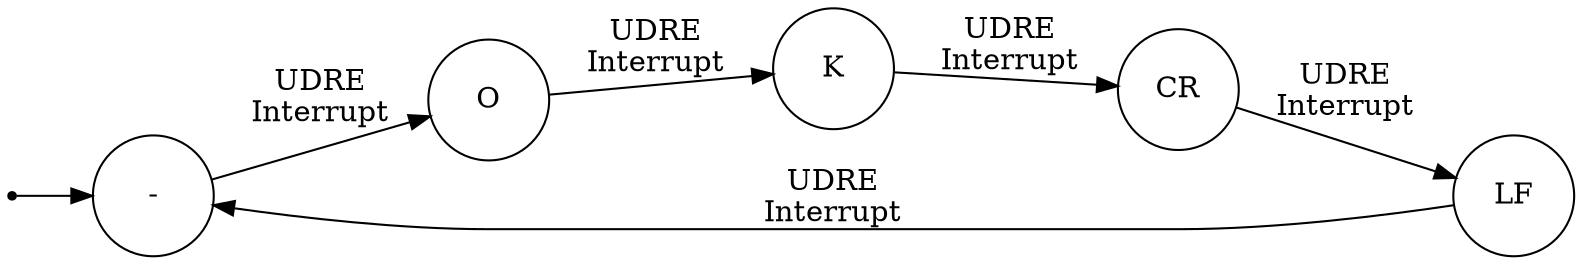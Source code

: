 // dot -Tpng FSM_transmitter.gv -o FSM_transmitter.png

digraph finite_state_machine {
    rankdir=LR;

    node [shape = point ]; qi;
    node [shape = circle, width=.8]; "-";
    node [shape = circle]; O;
    node [shape = circle]; K;
    node [shape = circle]; CR;
    node [shape = circle]; LF;

    qi -> "-";
    "-"  -> O  [ label = "UDRE\nInterrupt" ];
    O  -> K  [ label = "UDRE\nInterrupt" ];
    K  -> CR [ label = "UDRE\nInterrupt" ];
    CR -> LF [ label = "UDRE\nInterrupt" ];
    LF -> "-"  [ label = "UDRE\nInterrupt" ];
}